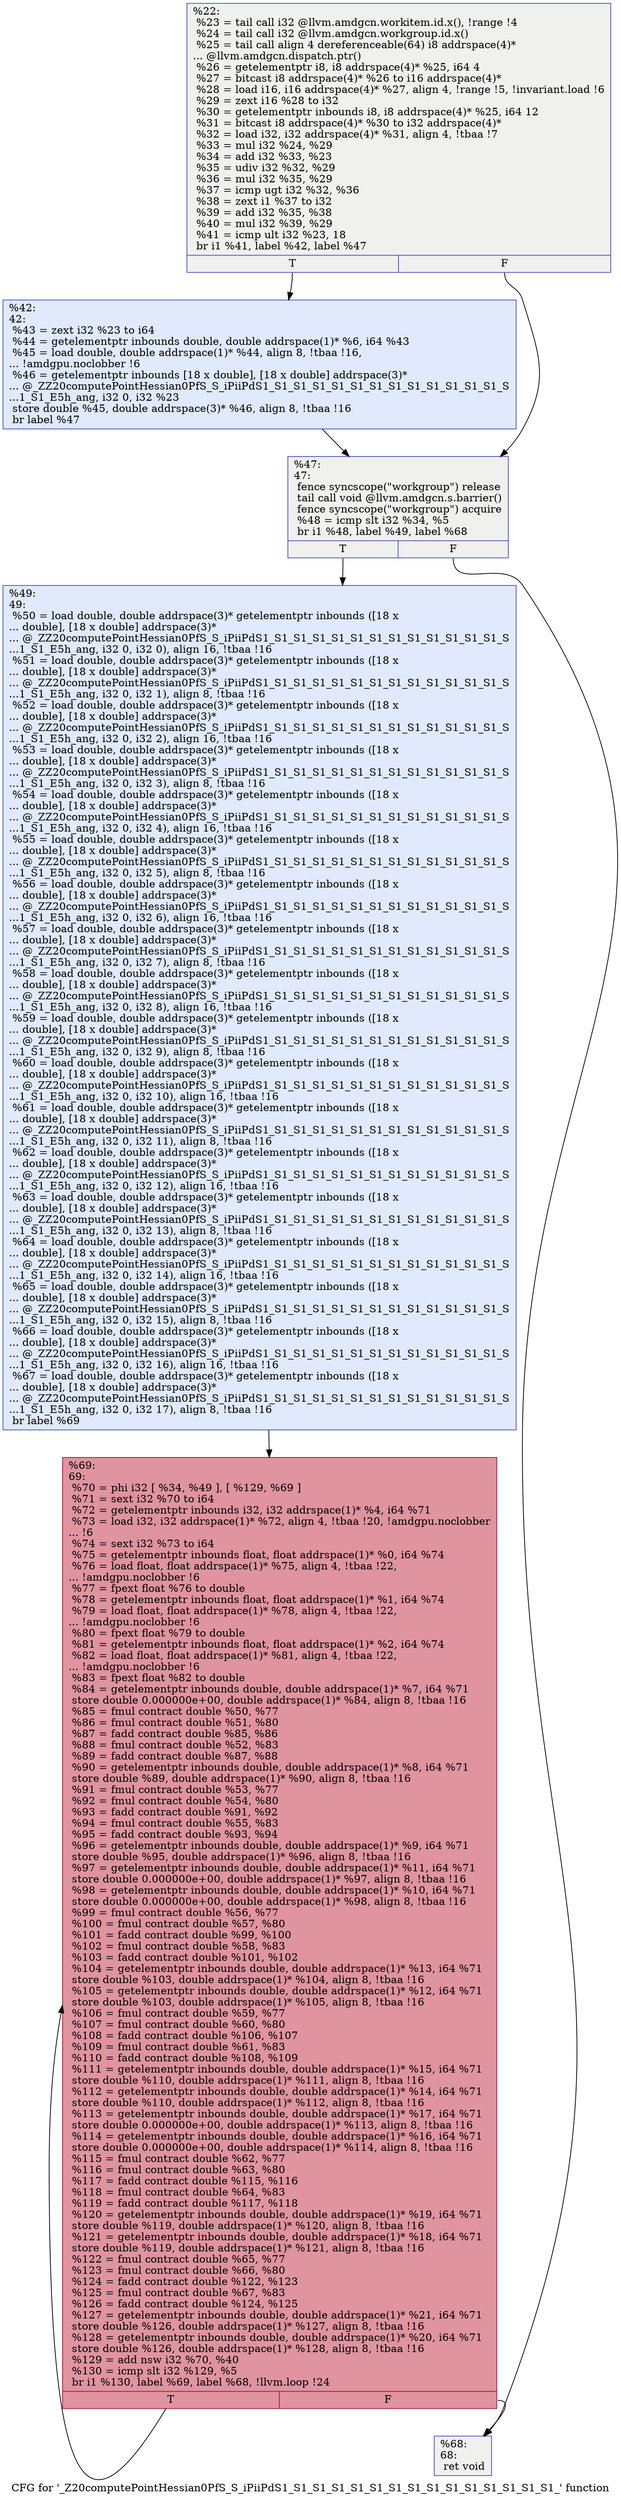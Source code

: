 digraph "CFG for '_Z20computePointHessian0PfS_S_iPiiPdS1_S1_S1_S1_S1_S1_S1_S1_S1_S1_S1_S1_S1_S1_S1_' function" {
	label="CFG for '_Z20computePointHessian0PfS_S_iPiiPdS1_S1_S1_S1_S1_S1_S1_S1_S1_S1_S1_S1_S1_S1_S1_' function";

	Node0x537e0d0 [shape=record,color="#3d50c3ff", style=filled, fillcolor="#dedcdb70",label="{%22:\l  %23 = tail call i32 @llvm.amdgcn.workitem.id.x(), !range !4\l  %24 = tail call i32 @llvm.amdgcn.workgroup.id.x()\l  %25 = tail call align 4 dereferenceable(64) i8 addrspace(4)*\l... @llvm.amdgcn.dispatch.ptr()\l  %26 = getelementptr i8, i8 addrspace(4)* %25, i64 4\l  %27 = bitcast i8 addrspace(4)* %26 to i16 addrspace(4)*\l  %28 = load i16, i16 addrspace(4)* %27, align 4, !range !5, !invariant.load !6\l  %29 = zext i16 %28 to i32\l  %30 = getelementptr inbounds i8, i8 addrspace(4)* %25, i64 12\l  %31 = bitcast i8 addrspace(4)* %30 to i32 addrspace(4)*\l  %32 = load i32, i32 addrspace(4)* %31, align 4, !tbaa !7\l  %33 = mul i32 %24, %29\l  %34 = add i32 %33, %23\l  %35 = udiv i32 %32, %29\l  %36 = mul i32 %35, %29\l  %37 = icmp ugt i32 %32, %36\l  %38 = zext i1 %37 to i32\l  %39 = add i32 %35, %38\l  %40 = mul i32 %39, %29\l  %41 = icmp ult i32 %23, 18\l  br i1 %41, label %42, label %47\l|{<s0>T|<s1>F}}"];
	Node0x537e0d0:s0 -> Node0x5381120;
	Node0x537e0d0:s1 -> Node0x53811b0;
	Node0x5381120 [shape=record,color="#3d50c3ff", style=filled, fillcolor="#b9d0f970",label="{%42:\l42:                                               \l  %43 = zext i32 %23 to i64\l  %44 = getelementptr inbounds double, double addrspace(1)* %6, i64 %43\l  %45 = load double, double addrspace(1)* %44, align 8, !tbaa !16,\l... !amdgpu.noclobber !6\l  %46 = getelementptr inbounds [18 x double], [18 x double] addrspace(3)*\l... @_ZZ20computePointHessian0PfS_S_iPiiPdS1_S1_S1_S1_S1_S1_S1_S1_S1_S1_S1_S1_S1_S\l...1_S1_E5h_ang, i32 0, i32 %23\l  store double %45, double addrspace(3)* %46, align 8, !tbaa !16\l  br label %47\l}"];
	Node0x5381120 -> Node0x53811b0;
	Node0x53811b0 [shape=record,color="#3d50c3ff", style=filled, fillcolor="#dedcdb70",label="{%47:\l47:                                               \l  fence syncscope(\"workgroup\") release\l  tail call void @llvm.amdgcn.s.barrier()\l  fence syncscope(\"workgroup\") acquire\l  %48 = icmp slt i32 %34, %5\l  br i1 %48, label %49, label %68\l|{<s0>T|<s1>F}}"];
	Node0x53811b0:s0 -> Node0x53827e0;
	Node0x53811b0:s1 -> Node0x5382830;
	Node0x53827e0 [shape=record,color="#3d50c3ff", style=filled, fillcolor="#b9d0f970",label="{%49:\l49:                                               \l  %50 = load double, double addrspace(3)* getelementptr inbounds ([18 x\l... double], [18 x double] addrspace(3)*\l... @_ZZ20computePointHessian0PfS_S_iPiiPdS1_S1_S1_S1_S1_S1_S1_S1_S1_S1_S1_S1_S1_S\l...1_S1_E5h_ang, i32 0, i32 0), align 16, !tbaa !16\l  %51 = load double, double addrspace(3)* getelementptr inbounds ([18 x\l... double], [18 x double] addrspace(3)*\l... @_ZZ20computePointHessian0PfS_S_iPiiPdS1_S1_S1_S1_S1_S1_S1_S1_S1_S1_S1_S1_S1_S\l...1_S1_E5h_ang, i32 0, i32 1), align 8, !tbaa !16\l  %52 = load double, double addrspace(3)* getelementptr inbounds ([18 x\l... double], [18 x double] addrspace(3)*\l... @_ZZ20computePointHessian0PfS_S_iPiiPdS1_S1_S1_S1_S1_S1_S1_S1_S1_S1_S1_S1_S1_S\l...1_S1_E5h_ang, i32 0, i32 2), align 16, !tbaa !16\l  %53 = load double, double addrspace(3)* getelementptr inbounds ([18 x\l... double], [18 x double] addrspace(3)*\l... @_ZZ20computePointHessian0PfS_S_iPiiPdS1_S1_S1_S1_S1_S1_S1_S1_S1_S1_S1_S1_S1_S\l...1_S1_E5h_ang, i32 0, i32 3), align 8, !tbaa !16\l  %54 = load double, double addrspace(3)* getelementptr inbounds ([18 x\l... double], [18 x double] addrspace(3)*\l... @_ZZ20computePointHessian0PfS_S_iPiiPdS1_S1_S1_S1_S1_S1_S1_S1_S1_S1_S1_S1_S1_S\l...1_S1_E5h_ang, i32 0, i32 4), align 16, !tbaa !16\l  %55 = load double, double addrspace(3)* getelementptr inbounds ([18 x\l... double], [18 x double] addrspace(3)*\l... @_ZZ20computePointHessian0PfS_S_iPiiPdS1_S1_S1_S1_S1_S1_S1_S1_S1_S1_S1_S1_S1_S\l...1_S1_E5h_ang, i32 0, i32 5), align 8, !tbaa !16\l  %56 = load double, double addrspace(3)* getelementptr inbounds ([18 x\l... double], [18 x double] addrspace(3)*\l... @_ZZ20computePointHessian0PfS_S_iPiiPdS1_S1_S1_S1_S1_S1_S1_S1_S1_S1_S1_S1_S1_S\l...1_S1_E5h_ang, i32 0, i32 6), align 16, !tbaa !16\l  %57 = load double, double addrspace(3)* getelementptr inbounds ([18 x\l... double], [18 x double] addrspace(3)*\l... @_ZZ20computePointHessian0PfS_S_iPiiPdS1_S1_S1_S1_S1_S1_S1_S1_S1_S1_S1_S1_S1_S\l...1_S1_E5h_ang, i32 0, i32 7), align 8, !tbaa !16\l  %58 = load double, double addrspace(3)* getelementptr inbounds ([18 x\l... double], [18 x double] addrspace(3)*\l... @_ZZ20computePointHessian0PfS_S_iPiiPdS1_S1_S1_S1_S1_S1_S1_S1_S1_S1_S1_S1_S1_S\l...1_S1_E5h_ang, i32 0, i32 8), align 16, !tbaa !16\l  %59 = load double, double addrspace(3)* getelementptr inbounds ([18 x\l... double], [18 x double] addrspace(3)*\l... @_ZZ20computePointHessian0PfS_S_iPiiPdS1_S1_S1_S1_S1_S1_S1_S1_S1_S1_S1_S1_S1_S\l...1_S1_E5h_ang, i32 0, i32 9), align 8, !tbaa !16\l  %60 = load double, double addrspace(3)* getelementptr inbounds ([18 x\l... double], [18 x double] addrspace(3)*\l... @_ZZ20computePointHessian0PfS_S_iPiiPdS1_S1_S1_S1_S1_S1_S1_S1_S1_S1_S1_S1_S1_S\l...1_S1_E5h_ang, i32 0, i32 10), align 16, !tbaa !16\l  %61 = load double, double addrspace(3)* getelementptr inbounds ([18 x\l... double], [18 x double] addrspace(3)*\l... @_ZZ20computePointHessian0PfS_S_iPiiPdS1_S1_S1_S1_S1_S1_S1_S1_S1_S1_S1_S1_S1_S\l...1_S1_E5h_ang, i32 0, i32 11), align 8, !tbaa !16\l  %62 = load double, double addrspace(3)* getelementptr inbounds ([18 x\l... double], [18 x double] addrspace(3)*\l... @_ZZ20computePointHessian0PfS_S_iPiiPdS1_S1_S1_S1_S1_S1_S1_S1_S1_S1_S1_S1_S1_S\l...1_S1_E5h_ang, i32 0, i32 12), align 16, !tbaa !16\l  %63 = load double, double addrspace(3)* getelementptr inbounds ([18 x\l... double], [18 x double] addrspace(3)*\l... @_ZZ20computePointHessian0PfS_S_iPiiPdS1_S1_S1_S1_S1_S1_S1_S1_S1_S1_S1_S1_S1_S\l...1_S1_E5h_ang, i32 0, i32 13), align 8, !tbaa !16\l  %64 = load double, double addrspace(3)* getelementptr inbounds ([18 x\l... double], [18 x double] addrspace(3)*\l... @_ZZ20computePointHessian0PfS_S_iPiiPdS1_S1_S1_S1_S1_S1_S1_S1_S1_S1_S1_S1_S1_S\l...1_S1_E5h_ang, i32 0, i32 14), align 16, !tbaa !16\l  %65 = load double, double addrspace(3)* getelementptr inbounds ([18 x\l... double], [18 x double] addrspace(3)*\l... @_ZZ20computePointHessian0PfS_S_iPiiPdS1_S1_S1_S1_S1_S1_S1_S1_S1_S1_S1_S1_S1_S\l...1_S1_E5h_ang, i32 0, i32 15), align 8, !tbaa !16\l  %66 = load double, double addrspace(3)* getelementptr inbounds ([18 x\l... double], [18 x double] addrspace(3)*\l... @_ZZ20computePointHessian0PfS_S_iPiiPdS1_S1_S1_S1_S1_S1_S1_S1_S1_S1_S1_S1_S1_S\l...1_S1_E5h_ang, i32 0, i32 16), align 16, !tbaa !16\l  %67 = load double, double addrspace(3)* getelementptr inbounds ([18 x\l... double], [18 x double] addrspace(3)*\l... @_ZZ20computePointHessian0PfS_S_iPiiPdS1_S1_S1_S1_S1_S1_S1_S1_S1_S1_S1_S1_S1_S\l...1_S1_E5h_ang, i32 0, i32 17), align 8, !tbaa !16\l  br label %69\l}"];
	Node0x53827e0 -> Node0x5384370;
	Node0x5382830 [shape=record,color="#3d50c3ff", style=filled, fillcolor="#dedcdb70",label="{%68:\l68:                                               \l  ret void\l}"];
	Node0x5384370 [shape=record,color="#b70d28ff", style=filled, fillcolor="#b70d2870",label="{%69:\l69:                                               \l  %70 = phi i32 [ %34, %49 ], [ %129, %69 ]\l  %71 = sext i32 %70 to i64\l  %72 = getelementptr inbounds i32, i32 addrspace(1)* %4, i64 %71\l  %73 = load i32, i32 addrspace(1)* %72, align 4, !tbaa !20, !amdgpu.noclobber\l... !6\l  %74 = sext i32 %73 to i64\l  %75 = getelementptr inbounds float, float addrspace(1)* %0, i64 %74\l  %76 = load float, float addrspace(1)* %75, align 4, !tbaa !22,\l... !amdgpu.noclobber !6\l  %77 = fpext float %76 to double\l  %78 = getelementptr inbounds float, float addrspace(1)* %1, i64 %74\l  %79 = load float, float addrspace(1)* %78, align 4, !tbaa !22,\l... !amdgpu.noclobber !6\l  %80 = fpext float %79 to double\l  %81 = getelementptr inbounds float, float addrspace(1)* %2, i64 %74\l  %82 = load float, float addrspace(1)* %81, align 4, !tbaa !22,\l... !amdgpu.noclobber !6\l  %83 = fpext float %82 to double\l  %84 = getelementptr inbounds double, double addrspace(1)* %7, i64 %71\l  store double 0.000000e+00, double addrspace(1)* %84, align 8, !tbaa !16\l  %85 = fmul contract double %50, %77\l  %86 = fmul contract double %51, %80\l  %87 = fadd contract double %85, %86\l  %88 = fmul contract double %52, %83\l  %89 = fadd contract double %87, %88\l  %90 = getelementptr inbounds double, double addrspace(1)* %8, i64 %71\l  store double %89, double addrspace(1)* %90, align 8, !tbaa !16\l  %91 = fmul contract double %53, %77\l  %92 = fmul contract double %54, %80\l  %93 = fadd contract double %91, %92\l  %94 = fmul contract double %55, %83\l  %95 = fadd contract double %93, %94\l  %96 = getelementptr inbounds double, double addrspace(1)* %9, i64 %71\l  store double %95, double addrspace(1)* %96, align 8, !tbaa !16\l  %97 = getelementptr inbounds double, double addrspace(1)* %11, i64 %71\l  store double 0.000000e+00, double addrspace(1)* %97, align 8, !tbaa !16\l  %98 = getelementptr inbounds double, double addrspace(1)* %10, i64 %71\l  store double 0.000000e+00, double addrspace(1)* %98, align 8, !tbaa !16\l  %99 = fmul contract double %56, %77\l  %100 = fmul contract double %57, %80\l  %101 = fadd contract double %99, %100\l  %102 = fmul contract double %58, %83\l  %103 = fadd contract double %101, %102\l  %104 = getelementptr inbounds double, double addrspace(1)* %13, i64 %71\l  store double %103, double addrspace(1)* %104, align 8, !tbaa !16\l  %105 = getelementptr inbounds double, double addrspace(1)* %12, i64 %71\l  store double %103, double addrspace(1)* %105, align 8, !tbaa !16\l  %106 = fmul contract double %59, %77\l  %107 = fmul contract double %60, %80\l  %108 = fadd contract double %106, %107\l  %109 = fmul contract double %61, %83\l  %110 = fadd contract double %108, %109\l  %111 = getelementptr inbounds double, double addrspace(1)* %15, i64 %71\l  store double %110, double addrspace(1)* %111, align 8, !tbaa !16\l  %112 = getelementptr inbounds double, double addrspace(1)* %14, i64 %71\l  store double %110, double addrspace(1)* %112, align 8, !tbaa !16\l  %113 = getelementptr inbounds double, double addrspace(1)* %17, i64 %71\l  store double 0.000000e+00, double addrspace(1)* %113, align 8, !tbaa !16\l  %114 = getelementptr inbounds double, double addrspace(1)* %16, i64 %71\l  store double 0.000000e+00, double addrspace(1)* %114, align 8, !tbaa !16\l  %115 = fmul contract double %62, %77\l  %116 = fmul contract double %63, %80\l  %117 = fadd contract double %115, %116\l  %118 = fmul contract double %64, %83\l  %119 = fadd contract double %117, %118\l  %120 = getelementptr inbounds double, double addrspace(1)* %19, i64 %71\l  store double %119, double addrspace(1)* %120, align 8, !tbaa !16\l  %121 = getelementptr inbounds double, double addrspace(1)* %18, i64 %71\l  store double %119, double addrspace(1)* %121, align 8, !tbaa !16\l  %122 = fmul contract double %65, %77\l  %123 = fmul contract double %66, %80\l  %124 = fadd contract double %122, %123\l  %125 = fmul contract double %67, %83\l  %126 = fadd contract double %124, %125\l  %127 = getelementptr inbounds double, double addrspace(1)* %21, i64 %71\l  store double %126, double addrspace(1)* %127, align 8, !tbaa !16\l  %128 = getelementptr inbounds double, double addrspace(1)* %20, i64 %71\l  store double %126, double addrspace(1)* %128, align 8, !tbaa !16\l  %129 = add nsw i32 %70, %40\l  %130 = icmp slt i32 %129, %5\l  br i1 %130, label %69, label %68, !llvm.loop !24\l|{<s0>T|<s1>F}}"];
	Node0x5384370:s0 -> Node0x5384370;
	Node0x5384370:s1 -> Node0x5382830;
}
